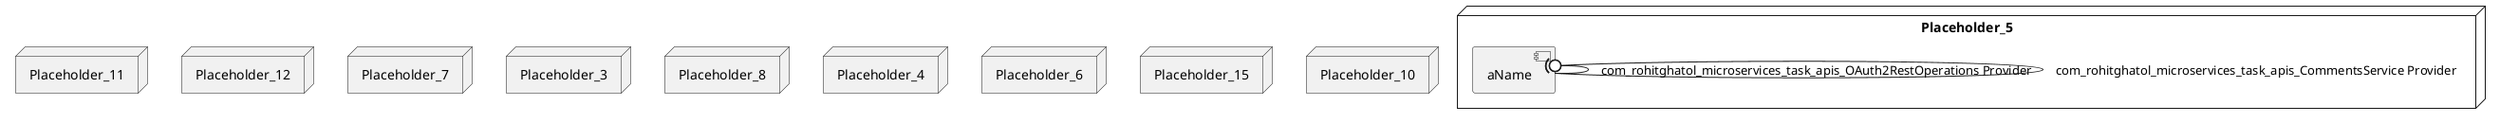 @startuml
skinparam fixCircleLabelOverlapping true
node Placeholder_5 {
[aName] [[rohitghatol-spring-boot-microservices.system#_v6cysLtpEe6KjOgvEp3SMw]]
}
node Placeholder_11 {
[aName] [[rohitghatol-spring-boot-microservices.system#_v6cysLtpEe6KjOgvEp3SMw]]
}
node Placeholder_12 {
[aName] [[rohitghatol-spring-boot-microservices.system#_v6cysLtpEe6KjOgvEp3SMw]]
}
node Placeholder_7 {
[aName] [[rohitghatol-spring-boot-microservices.system#_v6cysLtpEe6KjOgvEp3SMw]]
}
node Placeholder_3 {
[aName] [[rohitghatol-spring-boot-microservices.system#_v6cysLtpEe6KjOgvEp3SMw]]
}
node Placeholder_8 {
[aName] [[rohitghatol-spring-boot-microservices.system#_v6cysLtpEe6KjOgvEp3SMw]]
}
node Placeholder_4 {
[aName] [[rohitghatol-spring-boot-microservices.system#_v6cysLtpEe6KjOgvEp3SMw]]
}
node Placeholder_6 {
[aName] [[rohitghatol-spring-boot-microservices.system#_v6cysLtpEe6KjOgvEp3SMw]]
}
node Placeholder_15 {
[aName] [[rohitghatol-spring-boot-microservices.system#_v6cysLtpEe6KjOgvEp3SMw]]
}
node Placeholder_10 {
[aName] [[rohitghatol-spring-boot-microservices.system#_v6cysLtpEe6KjOgvEp3SMw]]
}
[aName] -(0- [aName] : com_rohitghatol_microservices_task_apis_OAuth2RestOperations Provider
[aName] -(0- [aName] : com_rohitghatol_microservices_task_apis_CommentsService Provider

@enduml
